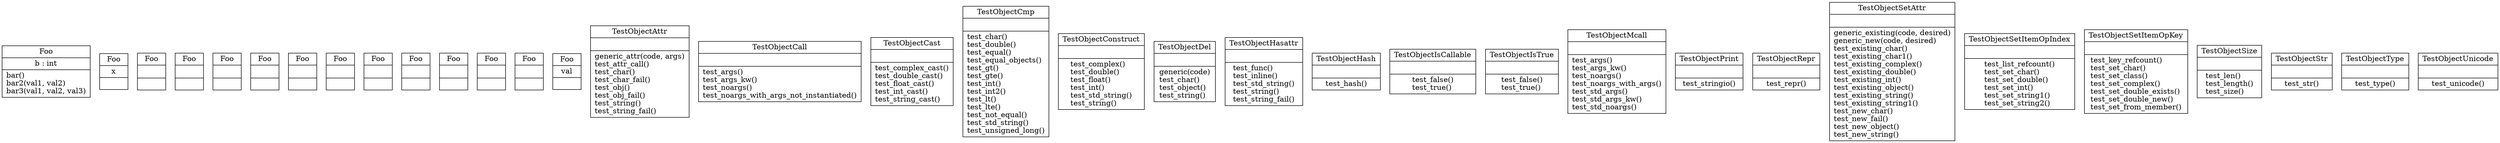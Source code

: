 digraph "classes_21" {
rankdir=BT
charset="utf-8"
"test_scxx_object.Foo" [color="black", fontcolor="black", label=<{Foo|b : int<br ALIGN="LEFT"/>|bar()<br ALIGN="LEFT"/>bar2(val1, val2)<br ALIGN="LEFT"/>bar3(val1, val2, val3)<br ALIGN="LEFT"/>}>, shape="record", style="solid"];
"test_scxx_object.TestObjectCmp.test_equal_objects.Foo" [color="black", fontcolor="black", label=<{Foo|x<br ALIGN="LEFT"/>|}>, shape="record", style="solid"];
"test_scxx_object.TestObjectRepr.test_repr.Foo" [color="black", fontcolor="black", label=<{Foo|<br ALIGN="LEFT"/>|}>, shape="record", style="solid"];
"test_scxx_object.TestObjectStr.test_str.Foo" [color="black", fontcolor="black", label=<{Foo|<br ALIGN="LEFT"/>|}>, shape="record", style="solid"];
"test_scxx_object.TestObjectUnicode.test_unicode.Foo" [color="black", fontcolor="black", label=<{Foo|<br ALIGN="LEFT"/>|}>, shape="record", style="solid"];
"test_scxx_object.TestObjectIsCallable.test_true.Foo" [color="black", fontcolor="black", label=<{Foo|<br ALIGN="LEFT"/>|}>, shape="record", style="solid"];
"test_scxx_object.TestObjectIsCallable.test_false.Foo" [color="black", fontcolor="black", label=<{Foo|<br ALIGN="LEFT"/>|}>, shape="record", style="solid"];
"test_scxx_object.TestObjectHash.test_hash.Foo" [color="black", fontcolor="black", label=<{Foo|<br ALIGN="LEFT"/>|}>, shape="record", style="solid"];
"test_scxx_object.TestObjectIsTrue.test_true.Foo" [color="black", fontcolor="black", label=<{Foo|<br ALIGN="LEFT"/>|}>, shape="record", style="solid"];
"test_scxx_object.TestObjectType.test_type.Foo" [color="black", fontcolor="black", label=<{Foo|<br ALIGN="LEFT"/>|}>, shape="record", style="solid"];
"test_scxx_object.TestObjectSize.test_size.Foo" [color="black", fontcolor="black", label=<{Foo|<br ALIGN="LEFT"/>|}>, shape="record", style="solid"];
"test_scxx_object.TestObjectSize.test_len.Foo" [color="black", fontcolor="black", label=<{Foo|<br ALIGN="LEFT"/>|}>, shape="record", style="solid"];
"test_scxx_object.TestObjectSize.test_length.Foo" [color="black", fontcolor="black", label=<{Foo|<br ALIGN="LEFT"/>|}>, shape="record", style="solid"];
"test_scxx_object.TestObjectSetItemOpKey.test_set_class.Foo" [color="black", fontcolor="black", label=<{Foo|val<br ALIGN="LEFT"/>|}>, shape="record", style="solid"];
"test_scxx_object.TestObjectAttr" [color="black", fontcolor="black", label=<{TestObjectAttr|<br ALIGN="LEFT"/>|generic_attr(code, args)<br ALIGN="LEFT"/>test_attr_call()<br ALIGN="LEFT"/>test_char()<br ALIGN="LEFT"/>test_char_fail()<br ALIGN="LEFT"/>test_obj()<br ALIGN="LEFT"/>test_obj_fail()<br ALIGN="LEFT"/>test_string()<br ALIGN="LEFT"/>test_string_fail()<br ALIGN="LEFT"/>}>, shape="record", style="solid"];
"test_scxx_object.TestObjectCall" [color="black", fontcolor="black", label=<{TestObjectCall|<br ALIGN="LEFT"/>|test_args()<br ALIGN="LEFT"/>test_args_kw()<br ALIGN="LEFT"/>test_noargs()<br ALIGN="LEFT"/>test_noargs_with_args_not_instantiated()<br ALIGN="LEFT"/>}>, shape="record", style="solid"];
"test_scxx_object.TestObjectCast" [color="black", fontcolor="black", label=<{TestObjectCast|<br ALIGN="LEFT"/>|test_complex_cast()<br ALIGN="LEFT"/>test_double_cast()<br ALIGN="LEFT"/>test_float_cast()<br ALIGN="LEFT"/>test_int_cast()<br ALIGN="LEFT"/>test_string_cast()<br ALIGN="LEFT"/>}>, shape="record", style="solid"];
"test_scxx_object.TestObjectCmp" [color="black", fontcolor="black", label=<{TestObjectCmp|<br ALIGN="LEFT"/>|test_char()<br ALIGN="LEFT"/>test_double()<br ALIGN="LEFT"/>test_equal()<br ALIGN="LEFT"/>test_equal_objects()<br ALIGN="LEFT"/>test_gt()<br ALIGN="LEFT"/>test_gte()<br ALIGN="LEFT"/>test_int()<br ALIGN="LEFT"/>test_int2()<br ALIGN="LEFT"/>test_lt()<br ALIGN="LEFT"/>test_lte()<br ALIGN="LEFT"/>test_not_equal()<br ALIGN="LEFT"/>test_std_string()<br ALIGN="LEFT"/>test_unsigned_long()<br ALIGN="LEFT"/>}>, shape="record", style="solid"];
"test_scxx_object.TestObjectConstruct" [color="black", fontcolor="black", label=<{TestObjectConstruct|<br ALIGN="LEFT"/>|test_complex()<br ALIGN="LEFT"/>test_double()<br ALIGN="LEFT"/>test_float()<br ALIGN="LEFT"/>test_int()<br ALIGN="LEFT"/>test_std_string()<br ALIGN="LEFT"/>test_string()<br ALIGN="LEFT"/>}>, shape="record", style="solid"];
"test_scxx_object.TestObjectDel" [color="black", fontcolor="black", label=<{TestObjectDel|<br ALIGN="LEFT"/>|generic(code)<br ALIGN="LEFT"/>test_char()<br ALIGN="LEFT"/>test_object()<br ALIGN="LEFT"/>test_string()<br ALIGN="LEFT"/>}>, shape="record", style="solid"];
"test_scxx_object.TestObjectHasattr" [color="black", fontcolor="black", label=<{TestObjectHasattr|<br ALIGN="LEFT"/>|test_func()<br ALIGN="LEFT"/>test_inline()<br ALIGN="LEFT"/>test_std_string()<br ALIGN="LEFT"/>test_string()<br ALIGN="LEFT"/>test_string_fail()<br ALIGN="LEFT"/>}>, shape="record", style="solid"];
"test_scxx_object.TestObjectHash" [color="black", fontcolor="black", label=<{TestObjectHash|<br ALIGN="LEFT"/>|test_hash()<br ALIGN="LEFT"/>}>, shape="record", style="solid"];
"test_scxx_object.TestObjectIsCallable" [color="black", fontcolor="black", label=<{TestObjectIsCallable|<br ALIGN="LEFT"/>|test_false()<br ALIGN="LEFT"/>test_true()<br ALIGN="LEFT"/>}>, shape="record", style="solid"];
"test_scxx_object.TestObjectIsTrue" [color="black", fontcolor="black", label=<{TestObjectIsTrue|<br ALIGN="LEFT"/>|test_false()<br ALIGN="LEFT"/>test_true()<br ALIGN="LEFT"/>}>, shape="record", style="solid"];
"test_scxx_object.TestObjectMcall" [color="black", fontcolor="black", label=<{TestObjectMcall|<br ALIGN="LEFT"/>|test_args()<br ALIGN="LEFT"/>test_args_kw()<br ALIGN="LEFT"/>test_noargs()<br ALIGN="LEFT"/>test_noargs_with_args()<br ALIGN="LEFT"/>test_std_args()<br ALIGN="LEFT"/>test_std_args_kw()<br ALIGN="LEFT"/>test_std_noargs()<br ALIGN="LEFT"/>}>, shape="record", style="solid"];
"test_scxx_object.TestObjectPrint" [color="black", fontcolor="black", label=<{TestObjectPrint|<br ALIGN="LEFT"/>|test_stringio()<br ALIGN="LEFT"/>}>, shape="record", style="solid"];
"test_scxx_object.TestObjectRepr" [color="black", fontcolor="black", label=<{TestObjectRepr|<br ALIGN="LEFT"/>|test_repr()<br ALIGN="LEFT"/>}>, shape="record", style="solid"];
"test_scxx_object.TestObjectSetAttr" [color="black", fontcolor="black", label=<{TestObjectSetAttr|<br ALIGN="LEFT"/>|generic_existing(code, desired)<br ALIGN="LEFT"/>generic_new(code, desired)<br ALIGN="LEFT"/>test_existing_char()<br ALIGN="LEFT"/>test_existing_char1()<br ALIGN="LEFT"/>test_existing_complex()<br ALIGN="LEFT"/>test_existing_double()<br ALIGN="LEFT"/>test_existing_int()<br ALIGN="LEFT"/>test_existing_object()<br ALIGN="LEFT"/>test_existing_string()<br ALIGN="LEFT"/>test_existing_string1()<br ALIGN="LEFT"/>test_new_char()<br ALIGN="LEFT"/>test_new_fail()<br ALIGN="LEFT"/>test_new_object()<br ALIGN="LEFT"/>test_new_string()<br ALIGN="LEFT"/>}>, shape="record", style="solid"];
"test_scxx_object.TestObjectSetItemOpIndex" [color="black", fontcolor="black", label=<{TestObjectSetItemOpIndex|<br ALIGN="LEFT"/>|test_list_refcount()<br ALIGN="LEFT"/>test_set_char()<br ALIGN="LEFT"/>test_set_double()<br ALIGN="LEFT"/>test_set_int()<br ALIGN="LEFT"/>test_set_string1()<br ALIGN="LEFT"/>test_set_string2()<br ALIGN="LEFT"/>}>, shape="record", style="solid"];
"test_scxx_object.TestObjectSetItemOpKey" [color="black", fontcolor="black", label=<{TestObjectSetItemOpKey|<br ALIGN="LEFT"/>|test_key_refcount()<br ALIGN="LEFT"/>test_set_char()<br ALIGN="LEFT"/>test_set_class()<br ALIGN="LEFT"/>test_set_complex()<br ALIGN="LEFT"/>test_set_double_exists()<br ALIGN="LEFT"/>test_set_double_new()<br ALIGN="LEFT"/>test_set_from_member()<br ALIGN="LEFT"/>}>, shape="record", style="solid"];
"test_scxx_object.TestObjectSize" [color="black", fontcolor="black", label=<{TestObjectSize|<br ALIGN="LEFT"/>|test_len()<br ALIGN="LEFT"/>test_length()<br ALIGN="LEFT"/>test_size()<br ALIGN="LEFT"/>}>, shape="record", style="solid"];
"test_scxx_object.TestObjectStr" [color="black", fontcolor="black", label=<{TestObjectStr|<br ALIGN="LEFT"/>|test_str()<br ALIGN="LEFT"/>}>, shape="record", style="solid"];
"test_scxx_object.TestObjectType" [color="black", fontcolor="black", label=<{TestObjectType|<br ALIGN="LEFT"/>|test_type()<br ALIGN="LEFT"/>}>, shape="record", style="solid"];
"test_scxx_object.TestObjectUnicode" [color="black", fontcolor="black", label=<{TestObjectUnicode|<br ALIGN="LEFT"/>|test_unicode()<br ALIGN="LEFT"/>}>, shape="record", style="solid"];
}
